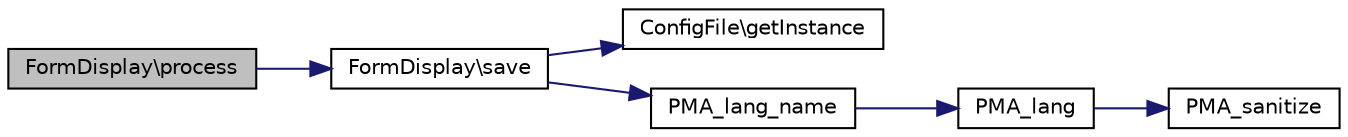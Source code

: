 digraph G
{
  edge [fontname="Helvetica",fontsize="10",labelfontname="Helvetica",labelfontsize="10"];
  node [fontname="Helvetica",fontsize="10",shape=record];
  rankdir="LR";
  Node1 [label="FormDisplay\\process",height=0.2,width=0.4,color="black", fillcolor="grey75", style="filled" fontcolor="black"];
  Node1 -> Node2 [color="midnightblue",fontsize="10",style="solid",fontname="Helvetica"];
  Node2 [label="FormDisplay\\save",height=0.2,width=0.4,color="black", fillcolor="white", style="filled",URL="$classFormDisplay.html#a6d03cc4422c2504c2176e8051ead81a4",tooltip="Validates and saves form data to session."];
  Node2 -> Node3 [color="midnightblue",fontsize="10",style="solid",fontname="Helvetica"];
  Node3 [label="ConfigFile\\getInstance",height=0.2,width=0.4,color="black", fillcolor="white", style="filled",URL="$classConfigFile.html#a764353fcb126bed951fe51293be6463e",tooltip="Returns class instance."];
  Node2 -> Node4 [color="midnightblue",fontsize="10",style="solid",fontname="Helvetica"];
  Node4 [label="PMA_lang_name",height=0.2,width=0.4,color="black", fillcolor="white", style="filled",URL="$config__functions_8lib_8php.html#abb92ee2d7974f0a9e51659617aac21f2",tooltip="Returns translated field name/description or comment."];
  Node4 -> Node5 [color="midnightblue",fontsize="10",style="solid",fontname="Helvetica"];
  Node5 [label="PMA_lang",height=0.2,width=0.4,color="black", fillcolor="white", style="filled",URL="$config__functions_8lib_8php.html#ae8ad142244b34b6ca9cacb76cd5a65ed",tooltip="Returns sanitized language string, taking into account our special codes for formatting."];
  Node5 -> Node6 [color="midnightblue",fontsize="10",style="solid",fontname="Helvetica"];
  Node6 [label="PMA_sanitize",height=0.2,width=0.4,color="black", fillcolor="white", style="filled",URL="$sanitizing_8lib_8php.html#ac0444f97c4d50f0e109dc0ec5d86b665",tooltip="Sanitizes $message, taking into account our special codes for formatting."];
}
